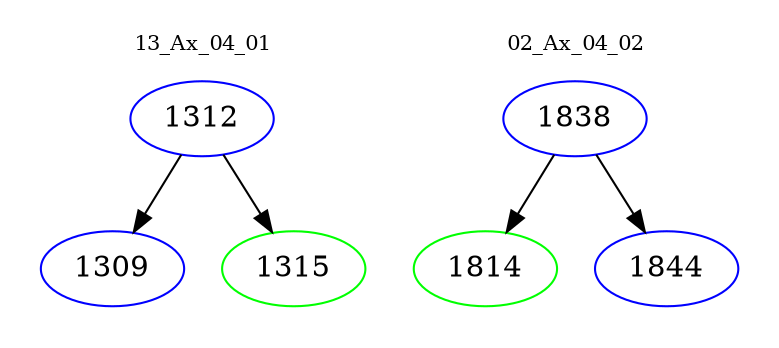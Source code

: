 digraph{
subgraph cluster_0 {
color = white
label = "13_Ax_04_01";
fontsize=10;
T0_1312 [label="1312", color="blue"]
T0_1312 -> T0_1309 [color="black"]
T0_1309 [label="1309", color="blue"]
T0_1312 -> T0_1315 [color="black"]
T0_1315 [label="1315", color="green"]
}
subgraph cluster_1 {
color = white
label = "02_Ax_04_02";
fontsize=10;
T1_1838 [label="1838", color="blue"]
T1_1838 -> T1_1814 [color="black"]
T1_1814 [label="1814", color="green"]
T1_1838 -> T1_1844 [color="black"]
T1_1844 [label="1844", color="blue"]
}
}
